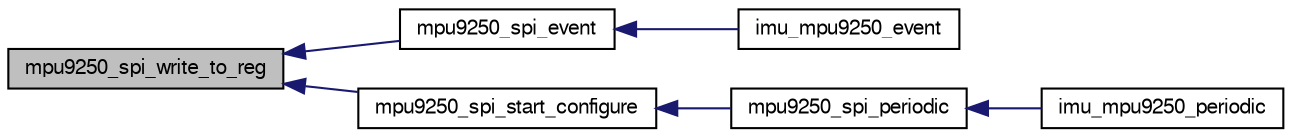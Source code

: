 digraph "mpu9250_spi_write_to_reg"
{
  edge [fontname="FreeSans",fontsize="10",labelfontname="FreeSans",labelfontsize="10"];
  node [fontname="FreeSans",fontsize="10",shape=record];
  rankdir="LR";
  Node1 [label="mpu9250_spi_write_to_reg",height=0.2,width=0.4,color="black", fillcolor="grey75", style="filled", fontcolor="black"];
  Node1 -> Node2 [dir="back",color="midnightblue",fontsize="10",style="solid",fontname="FreeSans"];
  Node2 [label="mpu9250_spi_event",height=0.2,width=0.4,color="black", fillcolor="white", style="filled",URL="$mpu9250__spi_8h.html#af55574284fdd7772b638aa9c58093050"];
  Node2 -> Node3 [dir="back",color="midnightblue",fontsize="10",style="solid",fontname="FreeSans"];
  Node3 [label="imu_mpu9250_event",height=0.2,width=0.4,color="black", fillcolor="white", style="filled",URL="$imu__mpu9250__spi_8c.html#af140d4e8a775be026073e67fd3080aa2"];
  Node1 -> Node4 [dir="back",color="midnightblue",fontsize="10",style="solid",fontname="FreeSans"];
  Node4 [label="mpu9250_spi_start_configure",height=0.2,width=0.4,color="black", fillcolor="white", style="filled",URL="$mpu9250__spi_8h.html#ac4ebbe613cb0fbf0766180f78db0e175"];
  Node4 -> Node5 [dir="back",color="midnightblue",fontsize="10",style="solid",fontname="FreeSans"];
  Node5 [label="mpu9250_spi_periodic",height=0.2,width=0.4,color="black", fillcolor="white", style="filled",URL="$mpu9250__spi_8h.html#a7084b87018d7fa1b0693a41d01bc3f7f",tooltip="convenience function: read or start configuration if not already initialized "];
  Node5 -> Node6 [dir="back",color="midnightblue",fontsize="10",style="solid",fontname="FreeSans"];
  Node6 [label="imu_mpu9250_periodic",height=0.2,width=0.4,color="black", fillcolor="white", style="filled",URL="$imu__mpu9250__spi_8c.html#a38ba54b488a6adbea2dfb5a060d5d8b5"];
}

